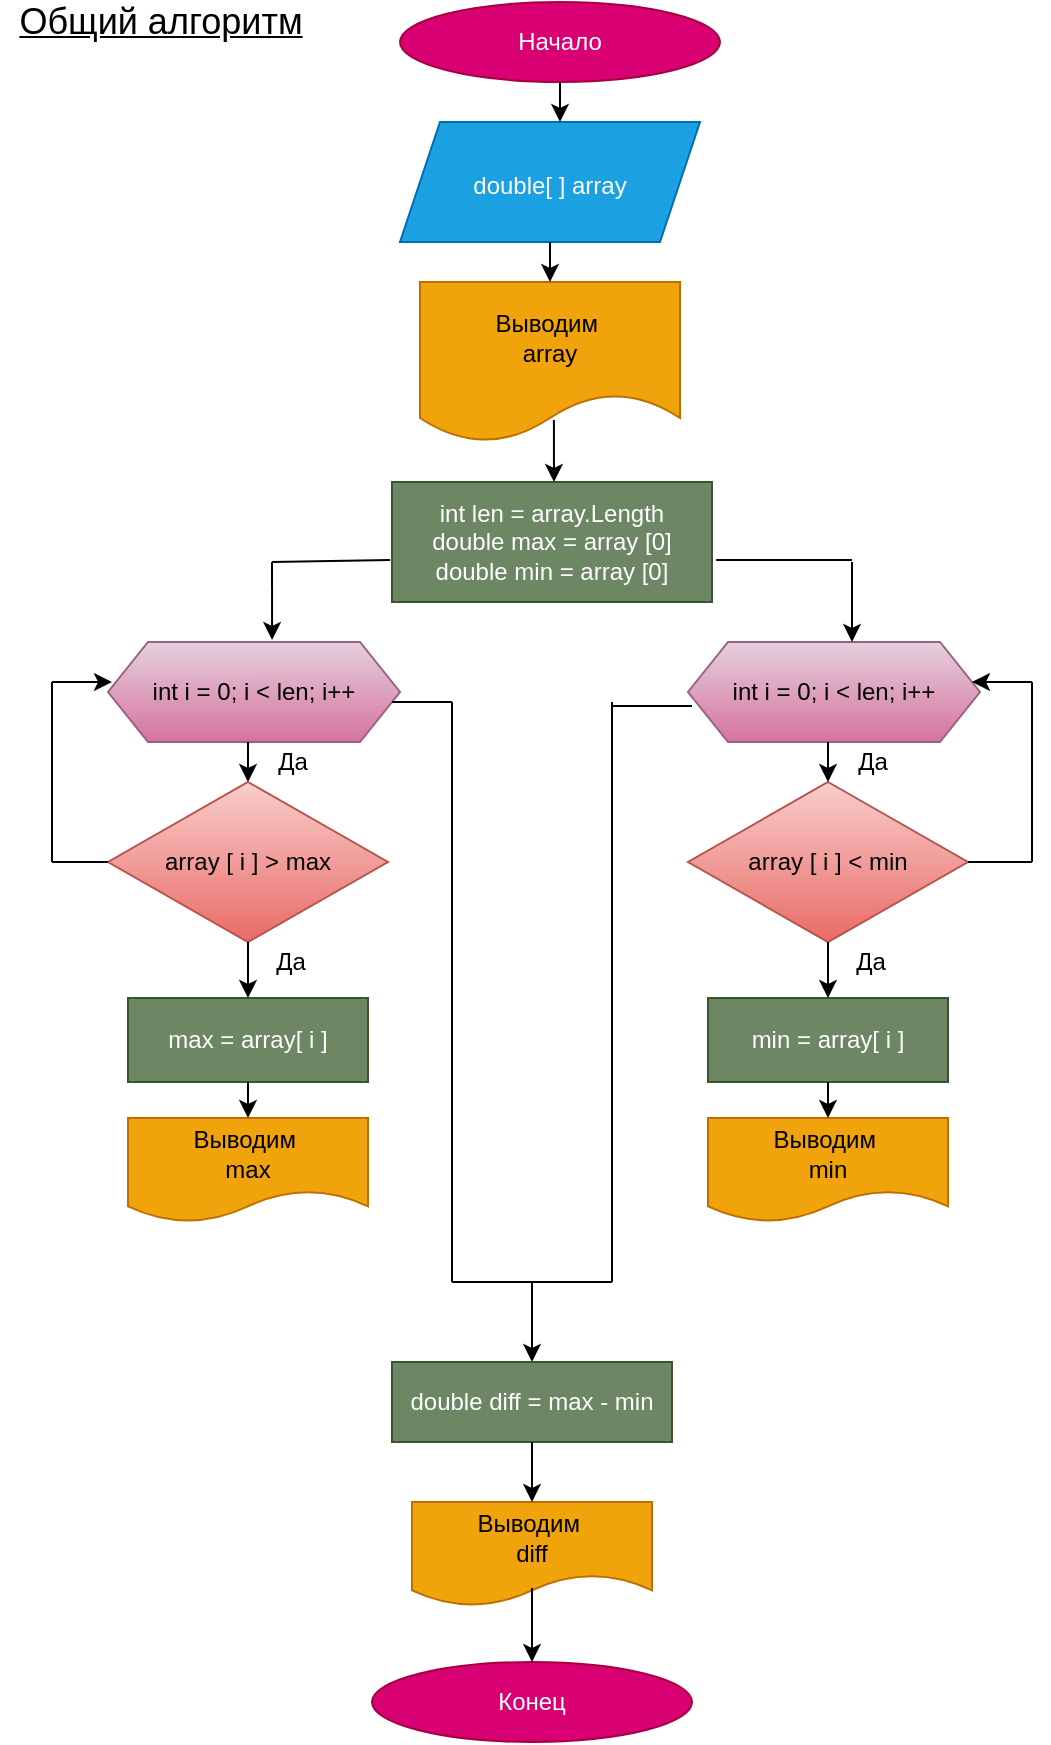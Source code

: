 <mxfile>
    <diagram id="ZtS3oUUJJDD1EMYr8iiP" name="Страница 1">
        <mxGraphModel dx="639" dy="3879" grid="1" gridSize="10" guides="1" tooltips="1" connect="1" arrows="1" fold="1" page="1" pageScale="1" pageWidth="827" pageHeight="1169" math="0" shadow="0">
            <root>
                <mxCell id="0"/>
                <mxCell id="1" parent="0"/>
                <mxCell id="2" value="Начало" style="ellipse;whiteSpace=wrap;html=1;fillColor=#d80073;fontColor=#ffffff;strokeColor=#A50040;" vertex="1" parent="1">
                    <mxGeometry x="254" y="-3480" width="160" height="40" as="geometry"/>
                </mxCell>
                <mxCell id="3" value="&lt;font style=&quot;font-size: 18px&quot;&gt;&lt;u&gt;Общий алгоритм&lt;/u&gt;&lt;/font&gt;" style="text;html=1;align=center;verticalAlign=middle;resizable=0;points=[];autosize=1;strokeColor=none;fillColor=none;" vertex="1" parent="1">
                    <mxGeometry x="54" y="-3480" width="160" height="20" as="geometry"/>
                </mxCell>
                <mxCell id="4" value="&lt;font style=&quot;font-size: 12px&quot;&gt;double[ ] array&lt;/font&gt;" style="shape=parallelogram;perimeter=parallelogramPerimeter;whiteSpace=wrap;html=1;fixedSize=1;fontSize=18;fillColor=#1ba1e2;fontColor=#ffffff;strokeColor=#006EAF;" vertex="1" parent="1">
                    <mxGeometry x="254" y="-3420" width="150" height="60" as="geometry"/>
                </mxCell>
                <mxCell id="5" value="Выводим&amp;nbsp;&lt;br&gt;array" style="shape=document;whiteSpace=wrap;html=1;boundedLbl=1;fontSize=12;fillColor=#f0a30a;fontColor=#000000;strokeColor=#BD7000;" vertex="1" parent="1">
                    <mxGeometry x="264" y="-3340" width="130" height="80" as="geometry"/>
                </mxCell>
                <mxCell id="6" value="int len = array.Length&lt;br&gt;double max = array [0]&lt;br&gt;double min = array [0]" style="rounded=0;whiteSpace=wrap;html=1;fontSize=12;fillColor=#6d8764;fontColor=#ffffff;strokeColor=#3A5431;" vertex="1" parent="1">
                    <mxGeometry x="250" y="-3240" width="160" height="60" as="geometry"/>
                </mxCell>
                <mxCell id="7" value="int i = 0; i &amp;lt; len; i++" style="shape=hexagon;perimeter=hexagonPerimeter2;whiteSpace=wrap;html=1;fixedSize=1;fontSize=12;fillColor=#e6d0de;gradientColor=#d5739d;strokeColor=#996185;" vertex="1" parent="1">
                    <mxGeometry x="108" y="-3160" width="146" height="50" as="geometry"/>
                </mxCell>
                <mxCell id="8" value="array [ i ] &amp;gt; max" style="rhombus;whiteSpace=wrap;html=1;fontSize=12;fillColor=#f8cecc;gradientColor=#ea6b66;strokeColor=#b85450;" vertex="1" parent="1">
                    <mxGeometry x="108" y="-3090" width="140" height="80" as="geometry"/>
                </mxCell>
                <mxCell id="9" value="max = array[ i ]" style="rounded=0;whiteSpace=wrap;html=1;fontSize=12;fillColor=#6d8764;fontColor=#ffffff;strokeColor=#3A5431;" vertex="1" parent="1">
                    <mxGeometry x="118" y="-2982" width="120" height="42" as="geometry"/>
                </mxCell>
                <mxCell id="10" value="Выводим&amp;nbsp;&lt;br&gt;max" style="shape=document;whiteSpace=wrap;html=1;boundedLbl=1;fontSize=12;fillColor=#f0a30a;fontColor=#000000;strokeColor=#BD7000;" vertex="1" parent="1">
                    <mxGeometry x="118" y="-2922" width="120" height="52" as="geometry"/>
                </mxCell>
                <mxCell id="11" value="" style="endArrow=classic;html=1;fontSize=12;exitX=0.5;exitY=1;exitDx=0;exitDy=0;" edge="1" parent="1" source="2">
                    <mxGeometry width="50" height="50" relative="1" as="geometry">
                        <mxPoint x="290" y="-3410" as="sourcePoint"/>
                        <mxPoint x="334" y="-3420" as="targetPoint"/>
                    </mxGeometry>
                </mxCell>
                <mxCell id="12" value="" style="endArrow=classic;html=1;fontSize=12;exitX=0.5;exitY=1;exitDx=0;exitDy=0;entryX=0.5;entryY=0;entryDx=0;entryDy=0;" edge="1" parent="1" source="4" target="5">
                    <mxGeometry width="50" height="50" relative="1" as="geometry">
                        <mxPoint x="290" y="-3310" as="sourcePoint"/>
                        <mxPoint x="340" y="-3360" as="targetPoint"/>
                    </mxGeometry>
                </mxCell>
                <mxCell id="13" value="" style="endArrow=classic;html=1;fontSize=12;exitX=0.515;exitY=0.863;exitDx=0;exitDy=0;exitPerimeter=0;" edge="1" parent="1" source="5">
                    <mxGeometry width="50" height="50" relative="1" as="geometry">
                        <mxPoint x="290" y="-3210" as="sourcePoint"/>
                        <mxPoint x="331" y="-3240" as="targetPoint"/>
                    </mxGeometry>
                </mxCell>
                <mxCell id="15" value="" style="endArrow=classic;html=1;fontSize=12;entryX=0.562;entryY=-0.02;entryDx=0;entryDy=0;entryPerimeter=0;" edge="1" parent="1" target="7">
                    <mxGeometry width="50" height="50" relative="1" as="geometry">
                        <mxPoint x="190" y="-3200" as="sourcePoint"/>
                        <mxPoint x="340" y="-3160" as="targetPoint"/>
                    </mxGeometry>
                </mxCell>
                <mxCell id="16" value="" style="endArrow=none;html=1;fontSize=12;exitX=-0.006;exitY=0.65;exitDx=0;exitDy=0;exitPerimeter=0;" edge="1" parent="1" source="6">
                    <mxGeometry width="50" height="50" relative="1" as="geometry">
                        <mxPoint x="290" y="-3110" as="sourcePoint"/>
                        <mxPoint x="190" y="-3200" as="targetPoint"/>
                    </mxGeometry>
                </mxCell>
                <mxCell id="17" value="" style="endArrow=classic;html=1;fontSize=12;" edge="1" parent="1" target="8">
                    <mxGeometry width="50" height="50" relative="1" as="geometry">
                        <mxPoint x="178" y="-3110" as="sourcePoint"/>
                        <mxPoint x="340" y="-2960" as="targetPoint"/>
                    </mxGeometry>
                </mxCell>
                <mxCell id="18" value="" style="endArrow=classic;html=1;fontSize=12;exitX=0.5;exitY=1;exitDx=0;exitDy=0;entryX=0.5;entryY=0;entryDx=0;entryDy=0;" edge="1" parent="1" source="8" target="9">
                    <mxGeometry width="50" height="50" relative="1" as="geometry">
                        <mxPoint x="290" y="-3010" as="sourcePoint"/>
                        <mxPoint x="340" y="-3060" as="targetPoint"/>
                    </mxGeometry>
                </mxCell>
                <mxCell id="19" value="" style="endArrow=classic;html=1;fontSize=12;exitX=0.5;exitY=1;exitDx=0;exitDy=0;entryX=0.5;entryY=0;entryDx=0;entryDy=0;" edge="1" parent="1" source="9" target="10">
                    <mxGeometry width="50" height="50" relative="1" as="geometry">
                        <mxPoint x="290" y="-2910" as="sourcePoint"/>
                        <mxPoint x="340" y="-2960" as="targetPoint"/>
                    </mxGeometry>
                </mxCell>
                <mxCell id="20" value="Да" style="text;html=1;align=center;verticalAlign=middle;resizable=0;points=[];autosize=1;strokeColor=none;fillColor=none;fontSize=12;" vertex="1" parent="1">
                    <mxGeometry x="185" y="-3110" width="30" height="20" as="geometry"/>
                </mxCell>
                <mxCell id="21" value="Да" style="text;html=1;align=center;verticalAlign=middle;resizable=0;points=[];autosize=1;strokeColor=none;fillColor=none;fontSize=12;" vertex="1" parent="1">
                    <mxGeometry x="184" y="-3010" width="30" height="20" as="geometry"/>
                </mxCell>
                <mxCell id="22" value="" style="endArrow=none;html=1;fontSize=12;exitX=0;exitY=0.5;exitDx=0;exitDy=0;" edge="1" parent="1" source="8">
                    <mxGeometry width="50" height="50" relative="1" as="geometry">
                        <mxPoint x="290" y="-3010" as="sourcePoint"/>
                        <mxPoint x="80" y="-3050" as="targetPoint"/>
                    </mxGeometry>
                </mxCell>
                <mxCell id="23" value="" style="endArrow=none;html=1;fontSize=12;" edge="1" parent="1">
                    <mxGeometry width="50" height="50" relative="1" as="geometry">
                        <mxPoint x="80" y="-3050" as="sourcePoint"/>
                        <mxPoint x="80" y="-3140" as="targetPoint"/>
                    </mxGeometry>
                </mxCell>
                <mxCell id="25" value="" style="endArrow=classic;html=1;fontSize=12;" edge="1" parent="1">
                    <mxGeometry width="50" height="50" relative="1" as="geometry">
                        <mxPoint x="80" y="-3140" as="sourcePoint"/>
                        <mxPoint x="110" y="-3140" as="targetPoint"/>
                    </mxGeometry>
                </mxCell>
                <mxCell id="37" value="int i = 0; i &amp;lt; len; i++" style="shape=hexagon;perimeter=hexagonPerimeter2;whiteSpace=wrap;html=1;fixedSize=1;fontSize=12;fillColor=#e6d0de;gradientColor=#d5739d;strokeColor=#996185;" vertex="1" parent="1">
                    <mxGeometry x="398" y="-3160" width="146" height="50" as="geometry"/>
                </mxCell>
                <mxCell id="38" value="array [ i ] &amp;lt; min" style="rhombus;whiteSpace=wrap;html=1;fontSize=12;fillColor=#f8cecc;gradientColor=#ea6b66;strokeColor=#b85450;" vertex="1" parent="1">
                    <mxGeometry x="398" y="-3090" width="140" height="80" as="geometry"/>
                </mxCell>
                <mxCell id="39" value="min = array[ i ]" style="rounded=0;whiteSpace=wrap;html=1;fontSize=12;fillColor=#6d8764;fontColor=#ffffff;strokeColor=#3A5431;" vertex="1" parent="1">
                    <mxGeometry x="408" y="-2982" width="120" height="42" as="geometry"/>
                </mxCell>
                <mxCell id="40" value="Выводим&amp;nbsp;&lt;br&gt;min" style="shape=document;whiteSpace=wrap;html=1;boundedLbl=1;fontSize=12;fillColor=#f0a30a;fontColor=#000000;strokeColor=#BD7000;" vertex="1" parent="1">
                    <mxGeometry x="408" y="-2922" width="120" height="52" as="geometry"/>
                </mxCell>
                <mxCell id="41" value="" style="endArrow=classic;html=1;fontSize=12;" edge="1" target="38" parent="1">
                    <mxGeometry width="50" height="50" relative="1" as="geometry">
                        <mxPoint x="468" y="-3110" as="sourcePoint"/>
                        <mxPoint x="630" y="-2960" as="targetPoint"/>
                    </mxGeometry>
                </mxCell>
                <mxCell id="42" value="" style="endArrow=classic;html=1;fontSize=12;exitX=0.5;exitY=1;exitDx=0;exitDy=0;entryX=0.5;entryY=0;entryDx=0;entryDy=0;" edge="1" source="38" target="39" parent="1">
                    <mxGeometry width="50" height="50" relative="1" as="geometry">
                        <mxPoint x="580" y="-3010" as="sourcePoint"/>
                        <mxPoint x="630" y="-3060" as="targetPoint"/>
                    </mxGeometry>
                </mxCell>
                <mxCell id="43" value="" style="endArrow=classic;html=1;fontSize=12;exitX=0.5;exitY=1;exitDx=0;exitDy=0;entryX=0.5;entryY=0;entryDx=0;entryDy=0;" edge="1" source="39" target="40" parent="1">
                    <mxGeometry width="50" height="50" relative="1" as="geometry">
                        <mxPoint x="580" y="-2910" as="sourcePoint"/>
                        <mxPoint x="630" y="-2960" as="targetPoint"/>
                    </mxGeometry>
                </mxCell>
                <mxCell id="44" value="Да" style="text;html=1;align=center;verticalAlign=middle;resizable=0;points=[];autosize=1;strokeColor=none;fillColor=none;fontSize=12;" vertex="1" parent="1">
                    <mxGeometry x="475" y="-3110" width="30" height="20" as="geometry"/>
                </mxCell>
                <mxCell id="45" value="Да" style="text;html=1;align=center;verticalAlign=middle;resizable=0;points=[];autosize=1;strokeColor=none;fillColor=none;fontSize=12;" vertex="1" parent="1">
                    <mxGeometry x="474" y="-3010" width="30" height="20" as="geometry"/>
                </mxCell>
                <mxCell id="49" value="" style="endArrow=none;html=1;fontSize=12;entryX=1;entryY=0.5;entryDx=0;entryDy=0;" edge="1" parent="1" target="38">
                    <mxGeometry width="50" height="50" relative="1" as="geometry">
                        <mxPoint x="570" y="-3050" as="sourcePoint"/>
                        <mxPoint x="340" y="-3030" as="targetPoint"/>
                    </mxGeometry>
                </mxCell>
                <mxCell id="50" value="" style="endArrow=none;html=1;fontSize=12;" edge="1" parent="1">
                    <mxGeometry width="50" height="50" relative="1" as="geometry">
                        <mxPoint x="570" y="-3050" as="sourcePoint"/>
                        <mxPoint x="570" y="-3140" as="targetPoint"/>
                    </mxGeometry>
                </mxCell>
                <mxCell id="51" value="" style="endArrow=classic;html=1;fontSize=12;" edge="1" parent="1">
                    <mxGeometry width="50" height="50" relative="1" as="geometry">
                        <mxPoint x="570" y="-3140" as="sourcePoint"/>
                        <mxPoint x="540" y="-3140" as="targetPoint"/>
                    </mxGeometry>
                </mxCell>
                <mxCell id="52" value="" style="endArrow=none;html=1;fontSize=12;exitX=1.013;exitY=0.65;exitDx=0;exitDy=0;exitPerimeter=0;" edge="1" parent="1" source="6">
                    <mxGeometry width="50" height="50" relative="1" as="geometry">
                        <mxPoint x="290" y="-3180" as="sourcePoint"/>
                        <mxPoint x="480" y="-3201" as="targetPoint"/>
                    </mxGeometry>
                </mxCell>
                <mxCell id="53" value="" style="endArrow=classic;html=1;fontSize=12;" edge="1" parent="1">
                    <mxGeometry width="50" height="50" relative="1" as="geometry">
                        <mxPoint x="480" y="-3200" as="sourcePoint"/>
                        <mxPoint x="480" y="-3160" as="targetPoint"/>
                    </mxGeometry>
                </mxCell>
                <mxCell id="54" value="" style="endArrow=none;html=1;fontSize=12;exitX=0.973;exitY=0.6;exitDx=0;exitDy=0;exitPerimeter=0;" edge="1" parent="1" source="7">
                    <mxGeometry width="50" height="50" relative="1" as="geometry">
                        <mxPoint x="290" y="-2980" as="sourcePoint"/>
                        <mxPoint x="280" y="-3130" as="targetPoint"/>
                    </mxGeometry>
                </mxCell>
                <mxCell id="55" value="" style="endArrow=none;html=1;fontSize=12;" edge="1" parent="1">
                    <mxGeometry width="50" height="50" relative="1" as="geometry">
                        <mxPoint x="360" y="-3128" as="sourcePoint"/>
                        <mxPoint x="400" y="-3128" as="targetPoint"/>
                    </mxGeometry>
                </mxCell>
                <mxCell id="56" value="" style="endArrow=none;html=1;fontSize=12;" edge="1" parent="1">
                    <mxGeometry width="50" height="50" relative="1" as="geometry">
                        <mxPoint x="280" y="-2840" as="sourcePoint"/>
                        <mxPoint x="280" y="-3130" as="targetPoint"/>
                    </mxGeometry>
                </mxCell>
                <mxCell id="57" value="" style="endArrow=none;html=1;fontSize=12;" edge="1" parent="1">
                    <mxGeometry width="50" height="50" relative="1" as="geometry">
                        <mxPoint x="360" y="-2840" as="sourcePoint"/>
                        <mxPoint x="360" y="-3130" as="targetPoint"/>
                    </mxGeometry>
                </mxCell>
                <mxCell id="58" value="" style="endArrow=none;html=1;fontSize=12;" edge="1" parent="1">
                    <mxGeometry width="50" height="50" relative="1" as="geometry">
                        <mxPoint x="280" y="-2840" as="sourcePoint"/>
                        <mxPoint x="360" y="-2840" as="targetPoint"/>
                    </mxGeometry>
                </mxCell>
                <mxCell id="59" value="" style="endArrow=classic;html=1;fontSize=12;" edge="1" parent="1">
                    <mxGeometry width="50" height="50" relative="1" as="geometry">
                        <mxPoint x="320" y="-2840" as="sourcePoint"/>
                        <mxPoint x="320" y="-2800" as="targetPoint"/>
                    </mxGeometry>
                </mxCell>
                <mxCell id="60" value="double diff = max - min" style="rounded=0;whiteSpace=wrap;html=1;fontSize=12;fillColor=#6d8764;fontColor=#ffffff;strokeColor=#3A5431;" vertex="1" parent="1">
                    <mxGeometry x="250" y="-2800" width="140" height="40" as="geometry"/>
                </mxCell>
                <mxCell id="61" value="Выводим&amp;nbsp;&lt;br&gt;diff" style="shape=document;whiteSpace=wrap;html=1;boundedLbl=1;fontSize=12;fillColor=#f0a30a;fontColor=#000000;strokeColor=#BD7000;" vertex="1" parent="1">
                    <mxGeometry x="260" y="-2730" width="120" height="52" as="geometry"/>
                </mxCell>
                <mxCell id="62" value="Конец" style="ellipse;whiteSpace=wrap;html=1;fillColor=#d80073;fontColor=#ffffff;strokeColor=#A50040;" vertex="1" parent="1">
                    <mxGeometry x="240" y="-2650" width="160" height="40" as="geometry"/>
                </mxCell>
                <mxCell id="63" value="" style="endArrow=classic;html=1;fontSize=12;exitX=0.5;exitY=1;exitDx=0;exitDy=0;entryX=0.5;entryY=0;entryDx=0;entryDy=0;" edge="1" parent="1" source="60" target="61">
                    <mxGeometry width="50" height="50" relative="1" as="geometry">
                        <mxPoint x="290" y="-2700" as="sourcePoint"/>
                        <mxPoint x="340" y="-2750" as="targetPoint"/>
                    </mxGeometry>
                </mxCell>
                <mxCell id="64" value="" style="endArrow=classic;html=1;fontSize=12;entryX=0.5;entryY=0;entryDx=0;entryDy=0;exitX=0.5;exitY=0.827;exitDx=0;exitDy=0;exitPerimeter=0;" edge="1" parent="1" source="61" target="62">
                    <mxGeometry width="50" height="50" relative="1" as="geometry">
                        <mxPoint x="320" y="-2680" as="sourcePoint"/>
                        <mxPoint x="340" y="-2750" as="targetPoint"/>
                    </mxGeometry>
                </mxCell>
            </root>
        </mxGraphModel>
    </diagram>
</mxfile>